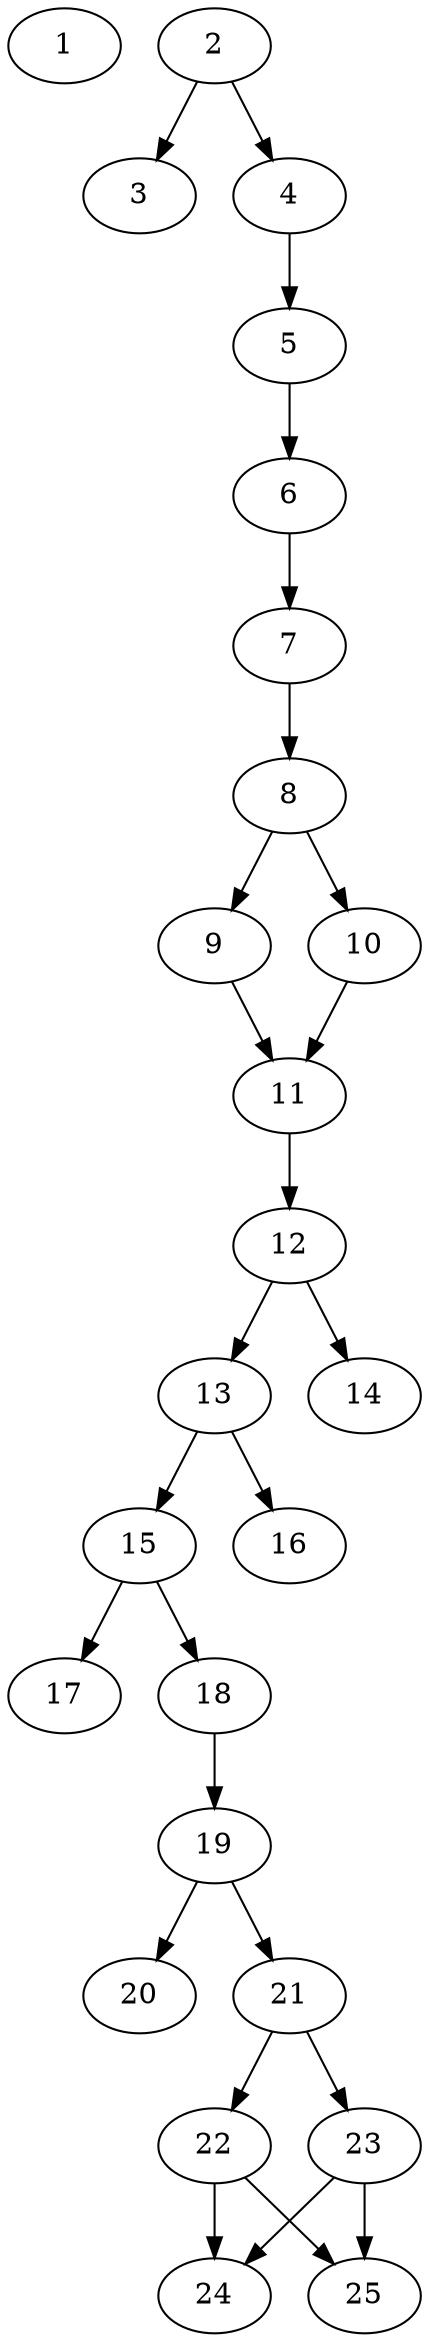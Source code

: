 // DAG automatically generated by daggen at Thu Oct  3 14:00:39 2019
// ./daggen --dot -n 25 --ccr 0.4 --fat 0.3 --regular 0.7 --density 0.6 --mindata 5242880 --maxdata 52428800 
digraph G {
  1 [size="113574400", alpha="0.01", expect_size="45429760"] 
  2 [size="74311680", alpha="0.02", expect_size="29724672"] 
  2 -> 3 [size ="29724672"]
  2 -> 4 [size ="29724672"]
  3 [size="101404160", alpha="0.05", expect_size="40561664"] 
  4 [size="14297600", alpha="0.17", expect_size="5719040"] 
  4 -> 5 [size ="5719040"]
  5 [size="52244480", alpha="0.10", expect_size="20897792"] 
  5 -> 6 [size ="20897792"]
  6 [size="28577280", alpha="0.15", expect_size="11430912"] 
  6 -> 7 [size ="11430912"]
  7 [size="61291520", alpha="0.20", expect_size="24516608"] 
  7 -> 8 [size ="24516608"]
  8 [size="39672320", alpha="0.05", expect_size="15868928"] 
  8 -> 9 [size ="15868928"]
  8 -> 10 [size ="15868928"]
  9 [size="103825920", alpha="0.00", expect_size="41530368"] 
  9 -> 11 [size ="41530368"]
  10 [size="103994880", alpha="0.11", expect_size="41597952"] 
  10 -> 11 [size ="41597952"]
  11 [size="56939520", alpha="0.07", expect_size="22775808"] 
  11 -> 12 [size ="22775808"]
  12 [size="64035840", alpha="0.02", expect_size="25614336"] 
  12 -> 13 [size ="25614336"]
  12 -> 14 [size ="25614336"]
  13 [size="76646400", alpha="0.05", expect_size="30658560"] 
  13 -> 15 [size ="30658560"]
  13 -> 16 [size ="30658560"]
  14 [size="107287040", alpha="0.07", expect_size="42914816"] 
  15 [size="86830080", alpha="0.18", expect_size="34732032"] 
  15 -> 17 [size ="34732032"]
  15 -> 18 [size ="34732032"]
  16 [size="27320320", alpha="0.06", expect_size="10928128"] 
  17 [size="118264320", alpha="0.04", expect_size="47305728"] 
  18 [size="118179840", alpha="0.02", expect_size="47271936"] 
  18 -> 19 [size ="47271936"]
  19 [size="29882880", alpha="0.13", expect_size="11953152"] 
  19 -> 20 [size ="11953152"]
  19 -> 21 [size ="11953152"]
  20 [size="31882240", alpha="0.04", expect_size="12752896"] 
  21 [size="98923520", alpha="0.11", expect_size="39569408"] 
  21 -> 22 [size ="39569408"]
  21 -> 23 [size ="39569408"]
  22 [size="24404480", alpha="0.09", expect_size="9761792"] 
  22 -> 24 [size ="9761792"]
  22 -> 25 [size ="9761792"]
  23 [size="38597120", alpha="0.02", expect_size="15438848"] 
  23 -> 24 [size ="15438848"]
  23 -> 25 [size ="15438848"]
  24 [size="67133440", alpha="0.15", expect_size="26853376"] 
  25 [size="106421760", alpha="0.15", expect_size="42568704"] 
}

